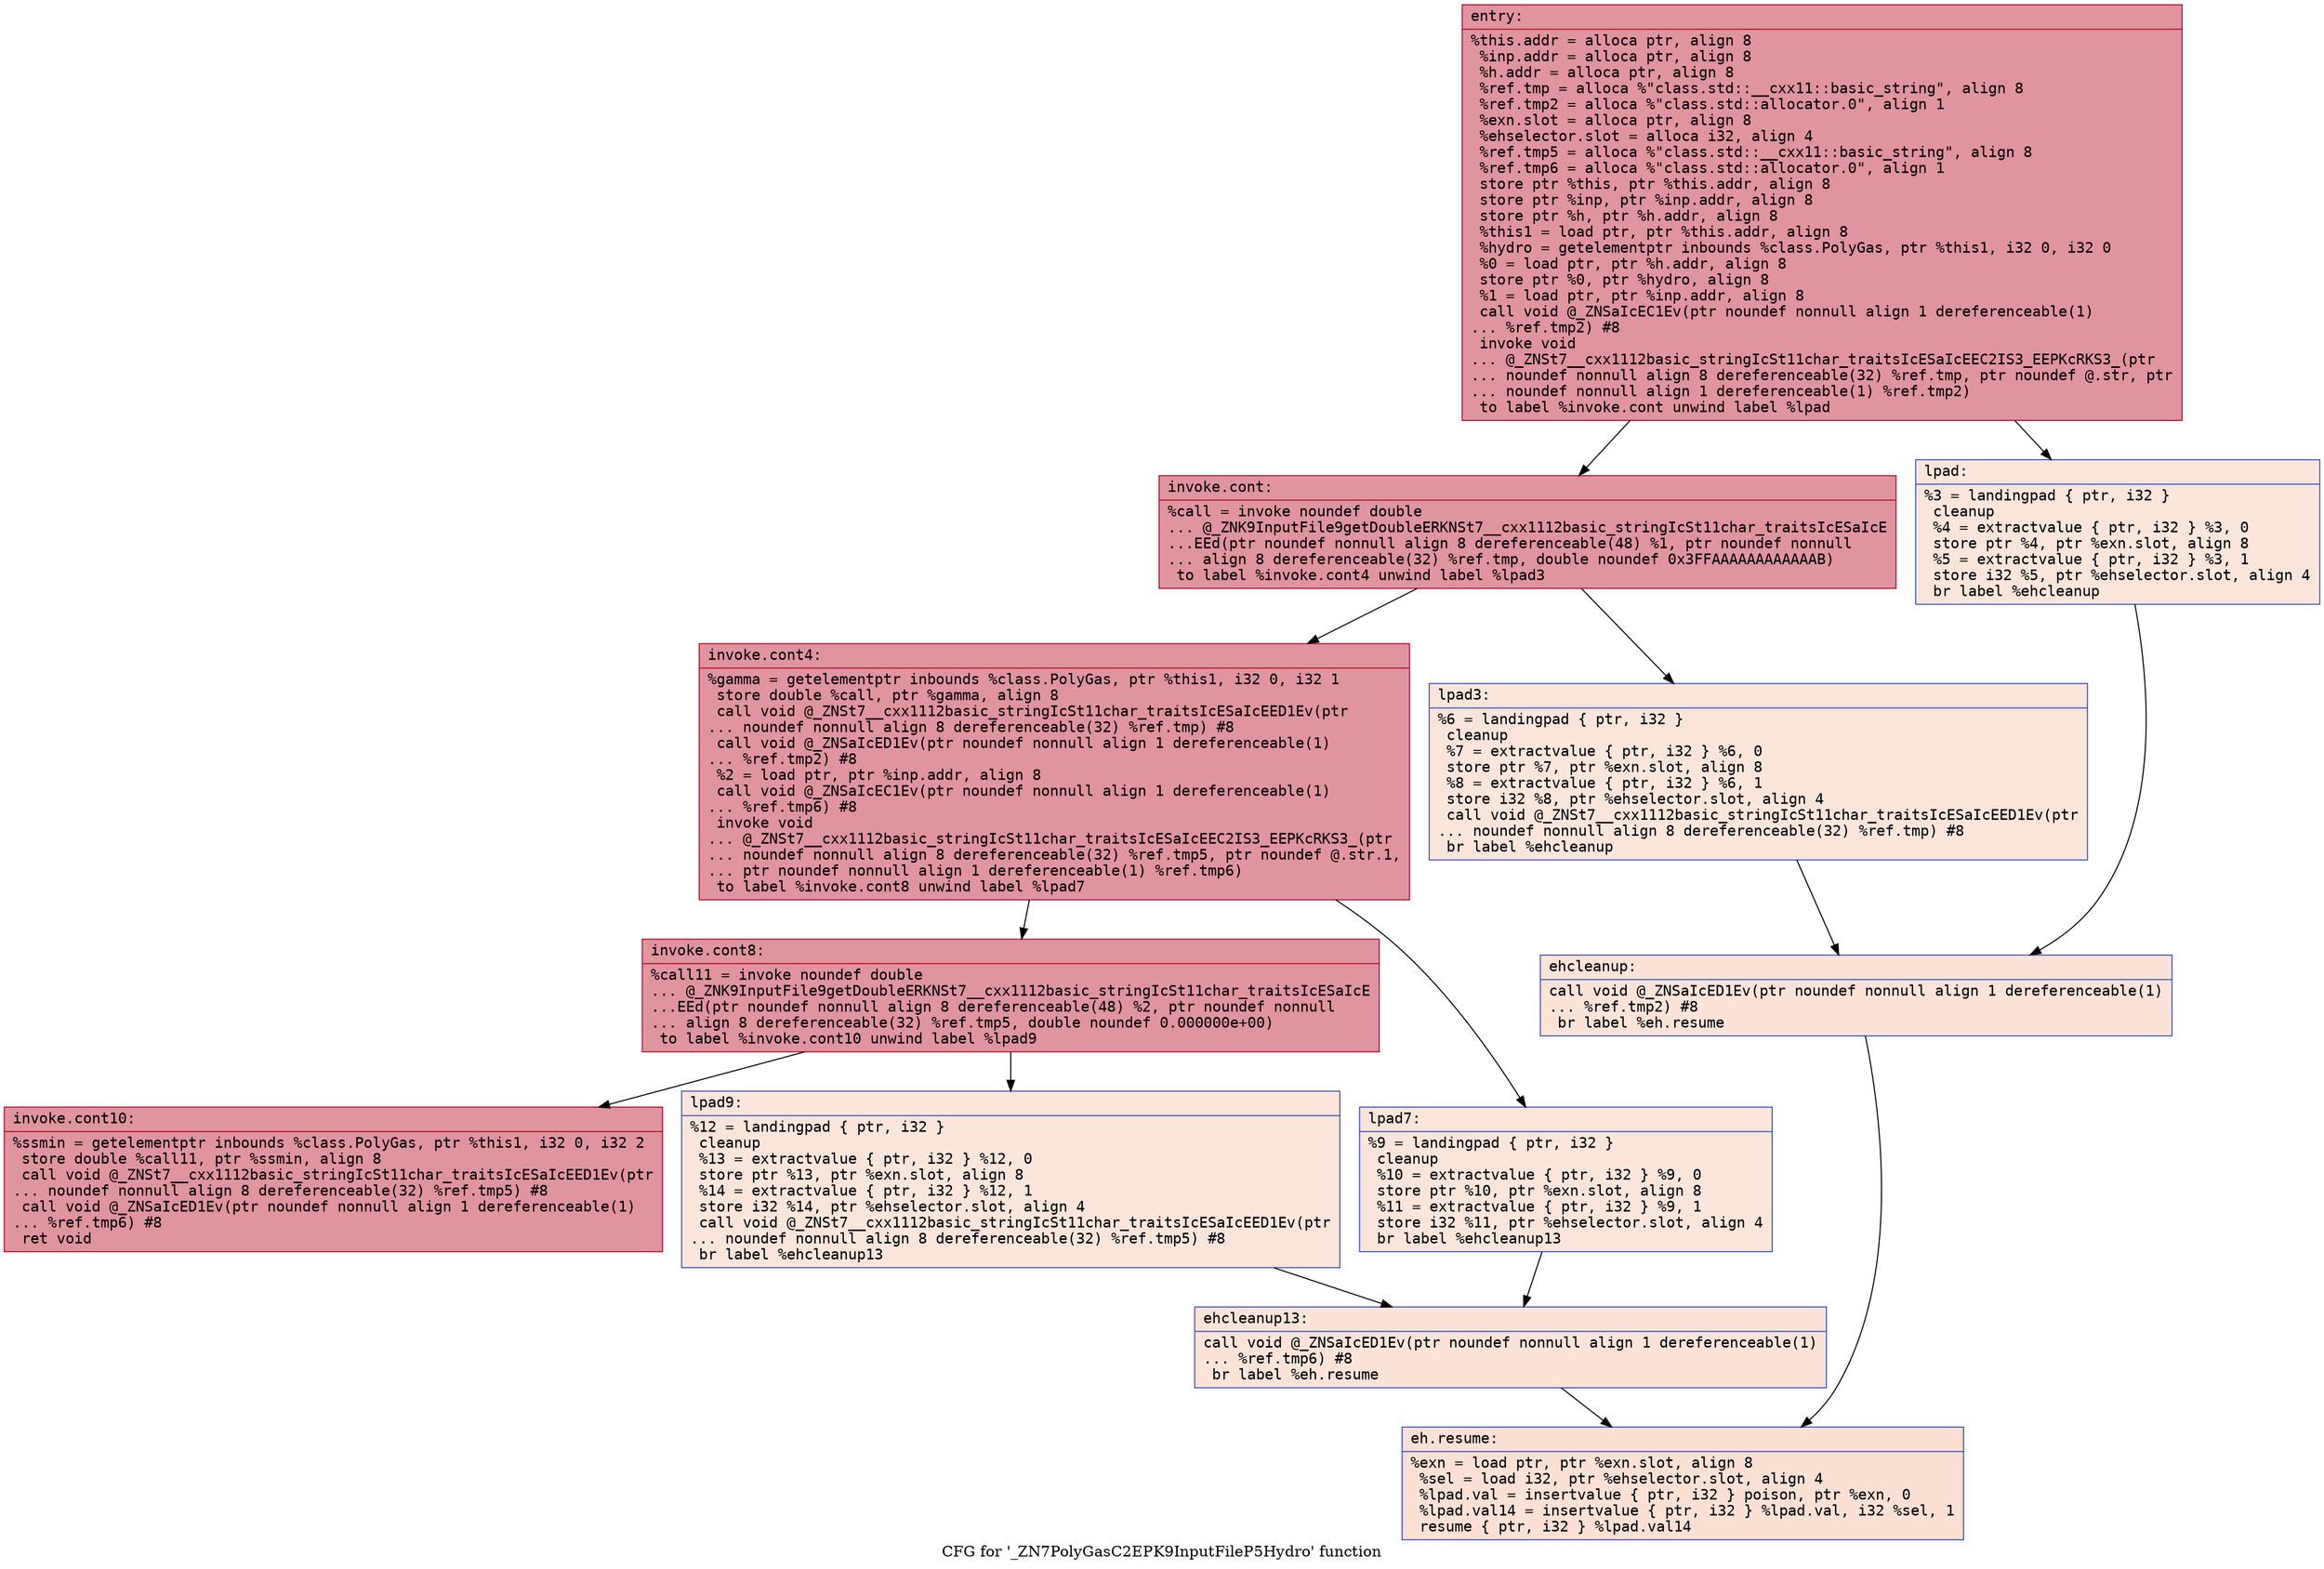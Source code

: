digraph "CFG for '_ZN7PolyGasC2EPK9InputFileP5Hydro' function" {
	label="CFG for '_ZN7PolyGasC2EPK9InputFileP5Hydro' function";

	Node0x56345fca03d0 [shape=record,color="#b70d28ff", style=filled, fillcolor="#b70d2870" fontname="Courier",label="{entry:\l|  %this.addr = alloca ptr, align 8\l  %inp.addr = alloca ptr, align 8\l  %h.addr = alloca ptr, align 8\l  %ref.tmp = alloca %\"class.std::__cxx11::basic_string\", align 8\l  %ref.tmp2 = alloca %\"class.std::allocator.0\", align 1\l  %exn.slot = alloca ptr, align 8\l  %ehselector.slot = alloca i32, align 4\l  %ref.tmp5 = alloca %\"class.std::__cxx11::basic_string\", align 8\l  %ref.tmp6 = alloca %\"class.std::allocator.0\", align 1\l  store ptr %this, ptr %this.addr, align 8\l  store ptr %inp, ptr %inp.addr, align 8\l  store ptr %h, ptr %h.addr, align 8\l  %this1 = load ptr, ptr %this.addr, align 8\l  %hydro = getelementptr inbounds %class.PolyGas, ptr %this1, i32 0, i32 0\l  %0 = load ptr, ptr %h.addr, align 8\l  store ptr %0, ptr %hydro, align 8\l  %1 = load ptr, ptr %inp.addr, align 8\l  call void @_ZNSaIcEC1Ev(ptr noundef nonnull align 1 dereferenceable(1)\l... %ref.tmp2) #8\l  invoke void\l... @_ZNSt7__cxx1112basic_stringIcSt11char_traitsIcESaIcEEC2IS3_EEPKcRKS3_(ptr\l... noundef nonnull align 8 dereferenceable(32) %ref.tmp, ptr noundef @.str, ptr\l... noundef nonnull align 1 dereferenceable(1) %ref.tmp2)\l          to label %invoke.cont unwind label %lpad\l}"];
	Node0x56345fca03d0 -> Node0x56345fca1f40[tooltip="entry -> invoke.cont\nProbability 100.00%" ];
	Node0x56345fca03d0 -> Node0x56345fca2020[tooltip="entry -> lpad\nProbability 0.00%" ];
	Node0x56345fca1f40 [shape=record,color="#b70d28ff", style=filled, fillcolor="#b70d2870" fontname="Courier",label="{invoke.cont:\l|  %call = invoke noundef double\l... @_ZNK9InputFile9getDoubleERKNSt7__cxx1112basic_stringIcSt11char_traitsIcESaIcE\l...EEd(ptr noundef nonnull align 8 dereferenceable(48) %1, ptr noundef nonnull\l... align 8 dereferenceable(32) %ref.tmp, double noundef 0x3FFAAAAAAAAAAAAB)\l          to label %invoke.cont4 unwind label %lpad3\l}"];
	Node0x56345fca1f40 -> Node0x56345fca1e90[tooltip="invoke.cont -> invoke.cont4\nProbability 100.00%" ];
	Node0x56345fca1f40 -> Node0x56345fca2ef0[tooltip="invoke.cont -> lpad3\nProbability 0.00%" ];
	Node0x56345fca1e90 [shape=record,color="#b70d28ff", style=filled, fillcolor="#b70d2870" fontname="Courier",label="{invoke.cont4:\l|  %gamma = getelementptr inbounds %class.PolyGas, ptr %this1, i32 0, i32 1\l  store double %call, ptr %gamma, align 8\l  call void @_ZNSt7__cxx1112basic_stringIcSt11char_traitsIcESaIcEED1Ev(ptr\l... noundef nonnull align 8 dereferenceable(32) %ref.tmp) #8\l  call void @_ZNSaIcED1Ev(ptr noundef nonnull align 1 dereferenceable(1)\l... %ref.tmp2) #8\l  %2 = load ptr, ptr %inp.addr, align 8\l  call void @_ZNSaIcEC1Ev(ptr noundef nonnull align 1 dereferenceable(1)\l... %ref.tmp6) #8\l  invoke void\l... @_ZNSt7__cxx1112basic_stringIcSt11char_traitsIcESaIcEEC2IS3_EEPKcRKS3_(ptr\l... noundef nonnull align 8 dereferenceable(32) %ref.tmp5, ptr noundef @.str.1,\l... ptr noundef nonnull align 1 dereferenceable(1) %ref.tmp6)\l          to label %invoke.cont8 unwind label %lpad7\l}"];
	Node0x56345fca1e90 -> Node0x56345fca3970[tooltip="invoke.cont4 -> invoke.cont8\nProbability 100.00%" ];
	Node0x56345fca1e90 -> Node0x56345fca3a20[tooltip="invoke.cont4 -> lpad7\nProbability 0.00%" ];
	Node0x56345fca3970 [shape=record,color="#b70d28ff", style=filled, fillcolor="#b70d2870" fontname="Courier",label="{invoke.cont8:\l|  %call11 = invoke noundef double\l... @_ZNK9InputFile9getDoubleERKNSt7__cxx1112basic_stringIcSt11char_traitsIcESaIcE\l...EEd(ptr noundef nonnull align 8 dereferenceable(48) %2, ptr noundef nonnull\l... align 8 dereferenceable(32) %ref.tmp5, double noundef 0.000000e+00)\l          to label %invoke.cont10 unwind label %lpad9\l}"];
	Node0x56345fca3970 -> Node0x56345fca3920[tooltip="invoke.cont8 -> invoke.cont10\nProbability 100.00%" ];
	Node0x56345fca3970 -> Node0x56345fca3d50[tooltip="invoke.cont8 -> lpad9\nProbability 0.00%" ];
	Node0x56345fca3920 [shape=record,color="#b70d28ff", style=filled, fillcolor="#b70d2870" fontname="Courier",label="{invoke.cont10:\l|  %ssmin = getelementptr inbounds %class.PolyGas, ptr %this1, i32 0, i32 2\l  store double %call11, ptr %ssmin, align 8\l  call void @_ZNSt7__cxx1112basic_stringIcSt11char_traitsIcESaIcEED1Ev(ptr\l... noundef nonnull align 8 dereferenceable(32) %ref.tmp5) #8\l  call void @_ZNSaIcED1Ev(ptr noundef nonnull align 1 dereferenceable(1)\l... %ref.tmp6) #8\l  ret void\l}"];
	Node0x56345fca2020 [shape=record,color="#3d50c3ff", style=filled, fillcolor="#f4c5ad70" fontname="Courier",label="{lpad:\l|  %3 = landingpad \{ ptr, i32 \}\l          cleanup\l  %4 = extractvalue \{ ptr, i32 \} %3, 0\l  store ptr %4, ptr %exn.slot, align 8\l  %5 = extractvalue \{ ptr, i32 \} %3, 1\l  store i32 %5, ptr %ehselector.slot, align 4\l  br label %ehcleanup\l}"];
	Node0x56345fca2020 -> Node0x56345fca51e0[tooltip="lpad -> ehcleanup\nProbability 100.00%" ];
	Node0x56345fca2ef0 [shape=record,color="#3d50c3ff", style=filled, fillcolor="#f4c5ad70" fontname="Courier",label="{lpad3:\l|  %6 = landingpad \{ ptr, i32 \}\l          cleanup\l  %7 = extractvalue \{ ptr, i32 \} %6, 0\l  store ptr %7, ptr %exn.slot, align 8\l  %8 = extractvalue \{ ptr, i32 \} %6, 1\l  store i32 %8, ptr %ehselector.slot, align 4\l  call void @_ZNSt7__cxx1112basic_stringIcSt11char_traitsIcESaIcEED1Ev(ptr\l... noundef nonnull align 8 dereferenceable(32) %ref.tmp) #8\l  br label %ehcleanup\l}"];
	Node0x56345fca2ef0 -> Node0x56345fca51e0[tooltip="lpad3 -> ehcleanup\nProbability 100.00%" ];
	Node0x56345fca51e0 [shape=record,color="#3d50c3ff", style=filled, fillcolor="#f6bfa670" fontname="Courier",label="{ehcleanup:\l|  call void @_ZNSaIcED1Ev(ptr noundef nonnull align 1 dereferenceable(1)\l... %ref.tmp2) #8\l  br label %eh.resume\l}"];
	Node0x56345fca51e0 -> Node0x56345fca5800[tooltip="ehcleanup -> eh.resume\nProbability 100.00%" ];
	Node0x56345fca3a20 [shape=record,color="#3d50c3ff", style=filled, fillcolor="#f4c5ad70" fontname="Courier",label="{lpad7:\l|  %9 = landingpad \{ ptr, i32 \}\l          cleanup\l  %10 = extractvalue \{ ptr, i32 \} %9, 0\l  store ptr %10, ptr %exn.slot, align 8\l  %11 = extractvalue \{ ptr, i32 \} %9, 1\l  store i32 %11, ptr %ehselector.slot, align 4\l  br label %ehcleanup13\l}"];
	Node0x56345fca3a20 -> Node0x56345fca5b50[tooltip="lpad7 -> ehcleanup13\nProbability 100.00%" ];
	Node0x56345fca3d50 [shape=record,color="#3d50c3ff", style=filled, fillcolor="#f4c5ad70" fontname="Courier",label="{lpad9:\l|  %12 = landingpad \{ ptr, i32 \}\l          cleanup\l  %13 = extractvalue \{ ptr, i32 \} %12, 0\l  store ptr %13, ptr %exn.slot, align 8\l  %14 = extractvalue \{ ptr, i32 \} %12, 1\l  store i32 %14, ptr %ehselector.slot, align 4\l  call void @_ZNSt7__cxx1112basic_stringIcSt11char_traitsIcESaIcEED1Ev(ptr\l... noundef nonnull align 8 dereferenceable(32) %ref.tmp5) #8\l  br label %ehcleanup13\l}"];
	Node0x56345fca3d50 -> Node0x56345fca5b50[tooltip="lpad9 -> ehcleanup13\nProbability 100.00%" ];
	Node0x56345fca5b50 [shape=record,color="#3d50c3ff", style=filled, fillcolor="#f6bfa670" fontname="Courier",label="{ehcleanup13:\l|  call void @_ZNSaIcED1Ev(ptr noundef nonnull align 1 dereferenceable(1)\l... %ref.tmp6) #8\l  br label %eh.resume\l}"];
	Node0x56345fca5b50 -> Node0x56345fca5800[tooltip="ehcleanup13 -> eh.resume\nProbability 100.00%" ];
	Node0x56345fca5800 [shape=record,color="#3d50c3ff", style=filled, fillcolor="#f7b99e70" fontname="Courier",label="{eh.resume:\l|  %exn = load ptr, ptr %exn.slot, align 8\l  %sel = load i32, ptr %ehselector.slot, align 4\l  %lpad.val = insertvalue \{ ptr, i32 \} poison, ptr %exn, 0\l  %lpad.val14 = insertvalue \{ ptr, i32 \} %lpad.val, i32 %sel, 1\l  resume \{ ptr, i32 \} %lpad.val14\l}"];
}
